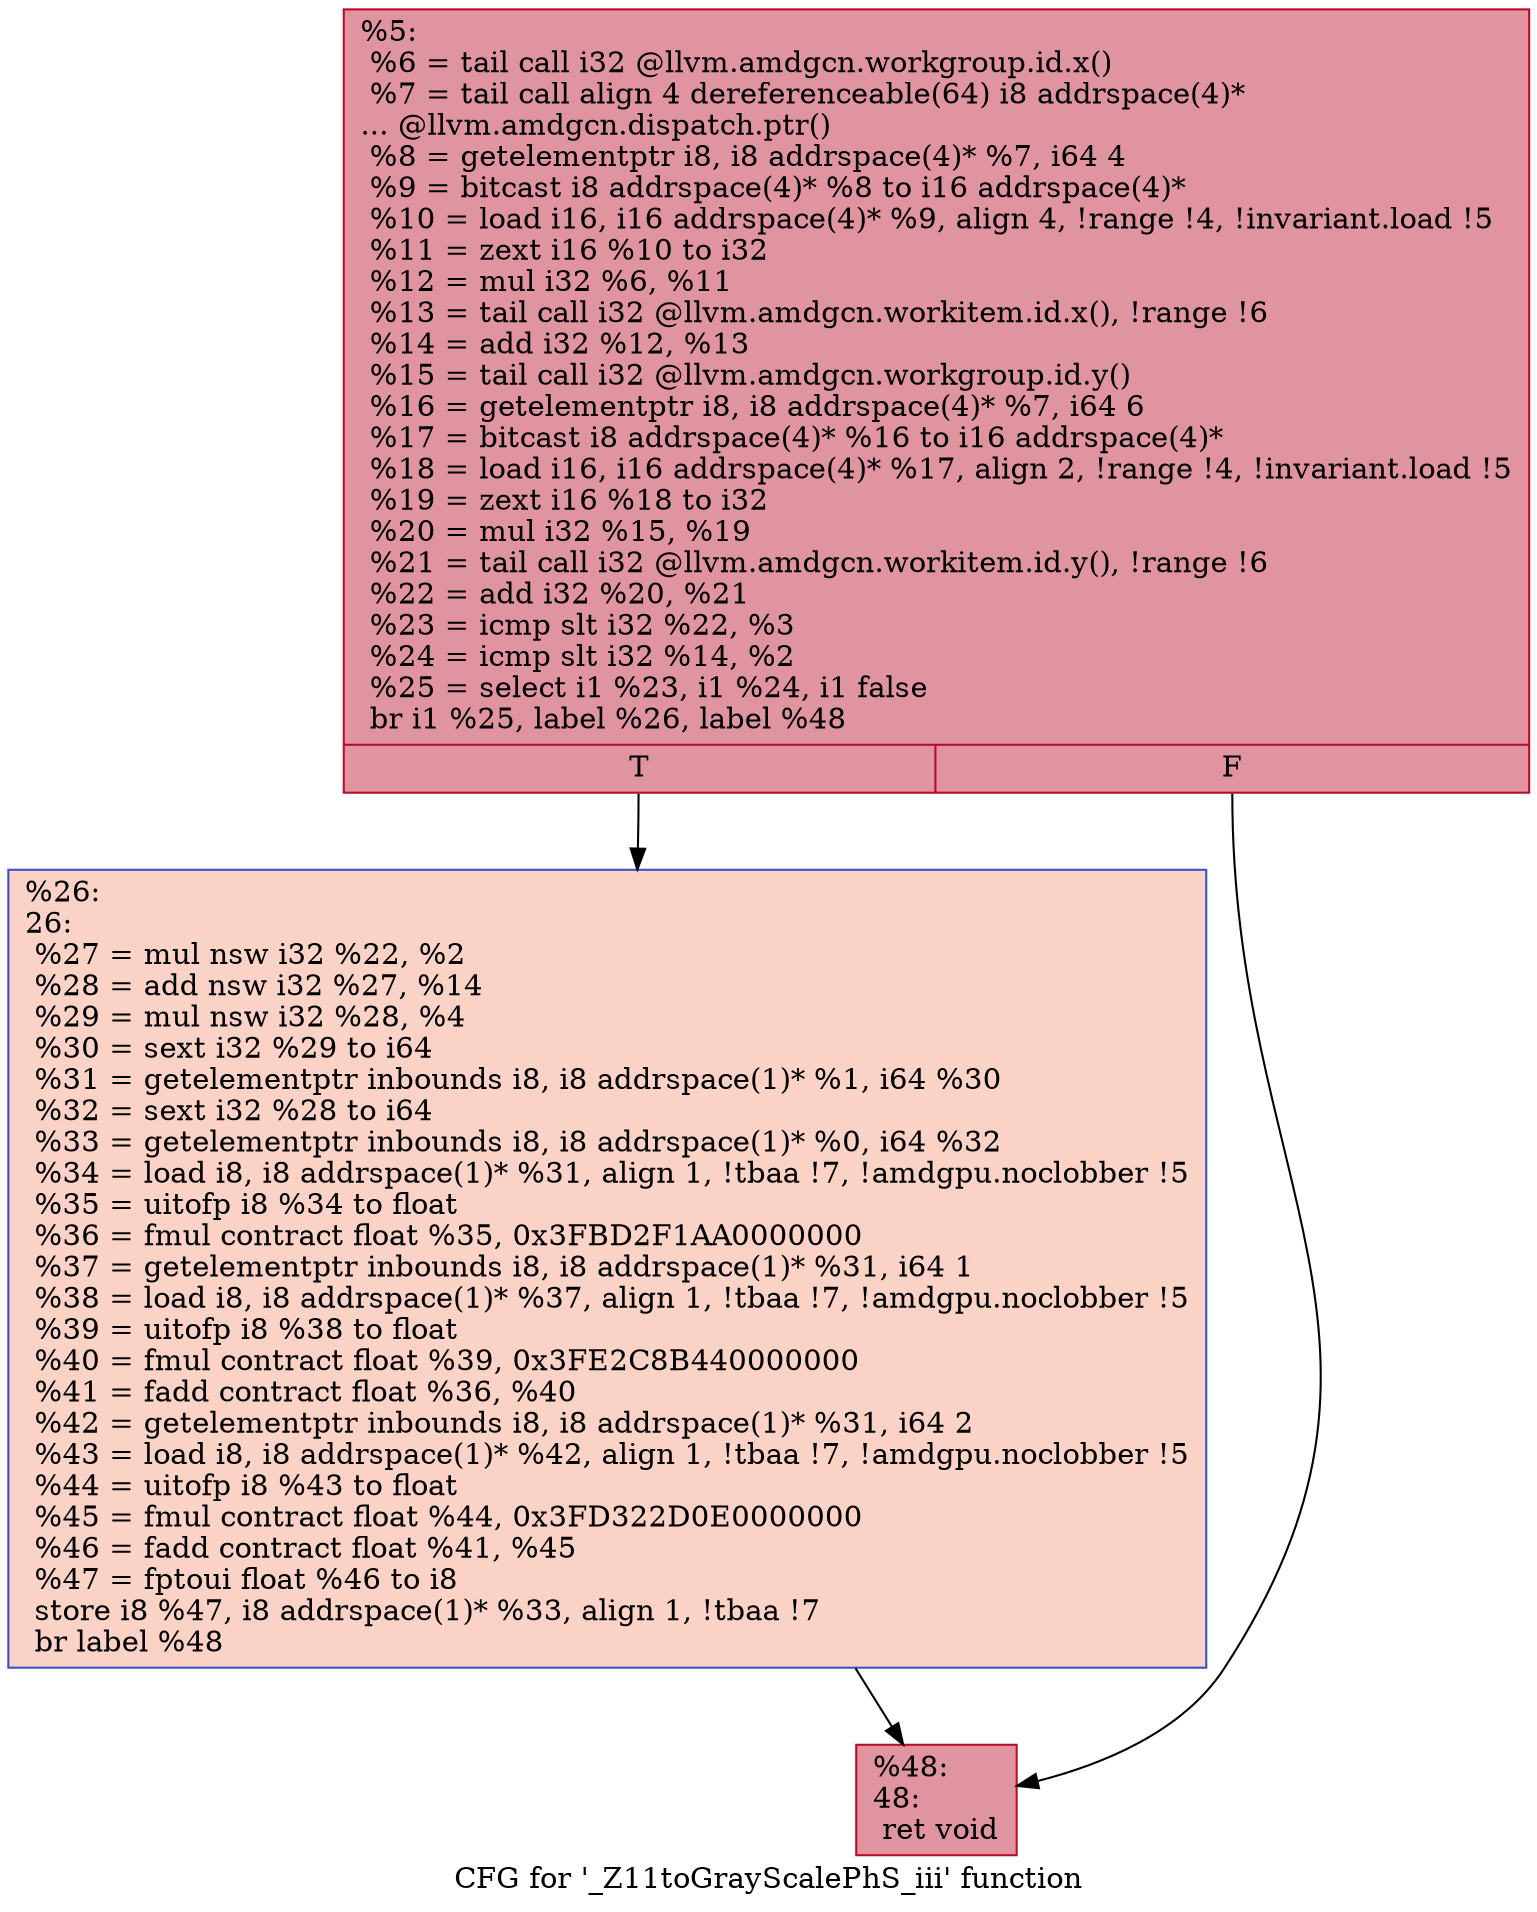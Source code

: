 digraph "CFG for '_Z11toGrayScalePhS_iii' function" {
	label="CFG for '_Z11toGrayScalePhS_iii' function";

	Node0x459b610 [shape=record,color="#b70d28ff", style=filled, fillcolor="#b70d2870",label="{%5:\l  %6 = tail call i32 @llvm.amdgcn.workgroup.id.x()\l  %7 = tail call align 4 dereferenceable(64) i8 addrspace(4)*\l... @llvm.amdgcn.dispatch.ptr()\l  %8 = getelementptr i8, i8 addrspace(4)* %7, i64 4\l  %9 = bitcast i8 addrspace(4)* %8 to i16 addrspace(4)*\l  %10 = load i16, i16 addrspace(4)* %9, align 4, !range !4, !invariant.load !5\l  %11 = zext i16 %10 to i32\l  %12 = mul i32 %6, %11\l  %13 = tail call i32 @llvm.amdgcn.workitem.id.x(), !range !6\l  %14 = add i32 %12, %13\l  %15 = tail call i32 @llvm.amdgcn.workgroup.id.y()\l  %16 = getelementptr i8, i8 addrspace(4)* %7, i64 6\l  %17 = bitcast i8 addrspace(4)* %16 to i16 addrspace(4)*\l  %18 = load i16, i16 addrspace(4)* %17, align 2, !range !4, !invariant.load !5\l  %19 = zext i16 %18 to i32\l  %20 = mul i32 %15, %19\l  %21 = tail call i32 @llvm.amdgcn.workitem.id.y(), !range !6\l  %22 = add i32 %20, %21\l  %23 = icmp slt i32 %22, %3\l  %24 = icmp slt i32 %14, %2\l  %25 = select i1 %23, i1 %24, i1 false\l  br i1 %25, label %26, label %48\l|{<s0>T|<s1>F}}"];
	Node0x459b610:s0 -> Node0x459f080;
	Node0x459b610:s1 -> Node0x459f110;
	Node0x459f080 [shape=record,color="#3d50c3ff", style=filled, fillcolor="#f59c7d70",label="{%26:\l26:                                               \l  %27 = mul nsw i32 %22, %2\l  %28 = add nsw i32 %27, %14\l  %29 = mul nsw i32 %28, %4\l  %30 = sext i32 %29 to i64\l  %31 = getelementptr inbounds i8, i8 addrspace(1)* %1, i64 %30\l  %32 = sext i32 %28 to i64\l  %33 = getelementptr inbounds i8, i8 addrspace(1)* %0, i64 %32\l  %34 = load i8, i8 addrspace(1)* %31, align 1, !tbaa !7, !amdgpu.noclobber !5\l  %35 = uitofp i8 %34 to float\l  %36 = fmul contract float %35, 0x3FBD2F1AA0000000\l  %37 = getelementptr inbounds i8, i8 addrspace(1)* %31, i64 1\l  %38 = load i8, i8 addrspace(1)* %37, align 1, !tbaa !7, !amdgpu.noclobber !5\l  %39 = uitofp i8 %38 to float\l  %40 = fmul contract float %39, 0x3FE2C8B440000000\l  %41 = fadd contract float %36, %40\l  %42 = getelementptr inbounds i8, i8 addrspace(1)* %31, i64 2\l  %43 = load i8, i8 addrspace(1)* %42, align 1, !tbaa !7, !amdgpu.noclobber !5\l  %44 = uitofp i8 %43 to float\l  %45 = fmul contract float %44, 0x3FD322D0E0000000\l  %46 = fadd contract float %41, %45\l  %47 = fptoui float %46 to i8\l  store i8 %47, i8 addrspace(1)* %33, align 1, !tbaa !7\l  br label %48\l}"];
	Node0x459f080 -> Node0x459f110;
	Node0x459f110 [shape=record,color="#b70d28ff", style=filled, fillcolor="#b70d2870",label="{%48:\l48:                                               \l  ret void\l}"];
}
